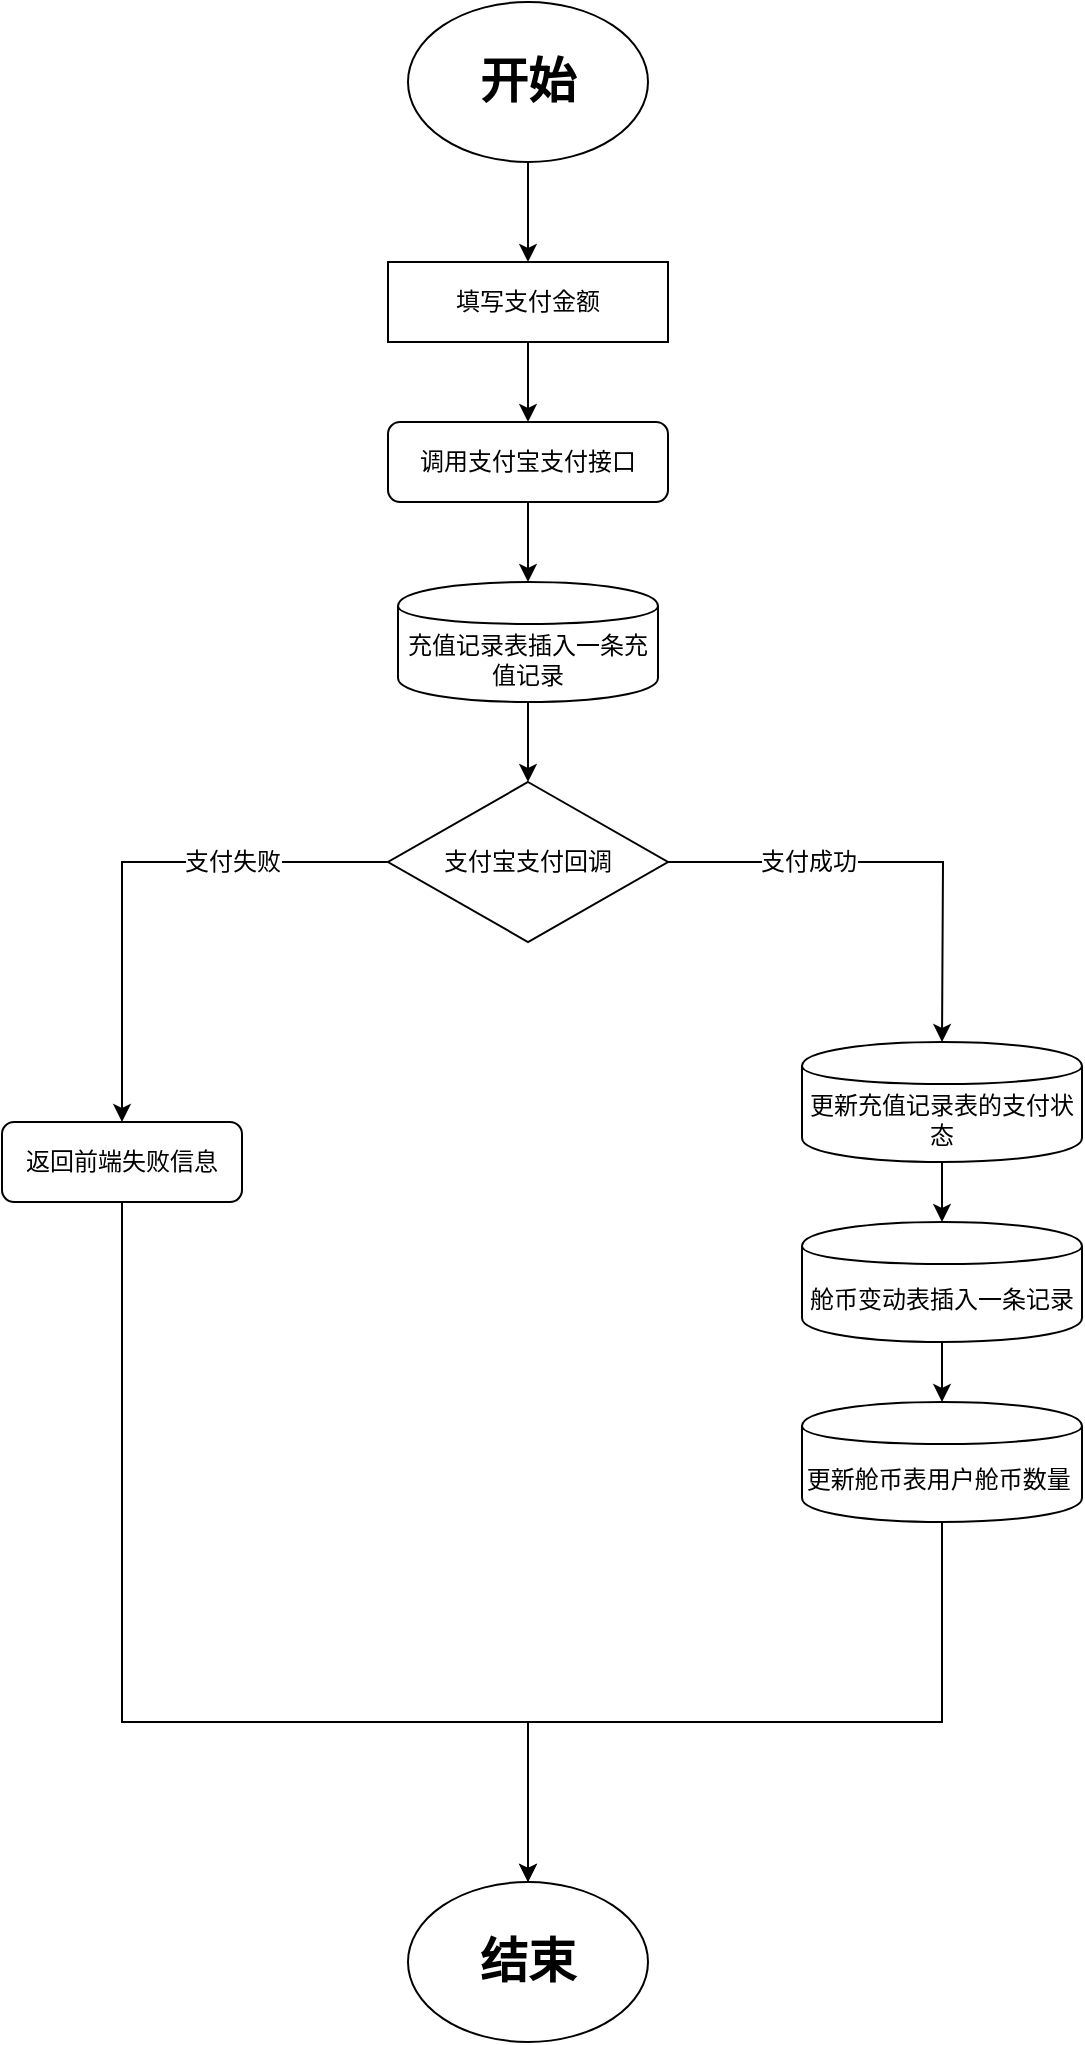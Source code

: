 <mxfile pages="1" version="11.2.2" type="github"><diagram id="JUgdhMHlbXkA-sbS5l7V" name="第 1 页"><mxGraphModel dx="1662" dy="764" grid="1" gridSize="10" guides="1" tooltips="1" connect="1" arrows="1" fold="1" page="1" pageScale="1" pageWidth="827" pageHeight="1169" math="0" shadow="0"><root><mxCell id="0"/><mxCell id="1" parent="0"/><mxCell id="sB9Lczo5f_Bt-3uSQmSt-6" value="" style="edgeStyle=orthogonalEdgeStyle;rounded=0;orthogonalLoop=1;jettySize=auto;html=1;" edge="1" parent="1" source="sB9Lczo5f_Bt-3uSQmSt-1" target="sB9Lczo5f_Bt-3uSQmSt-3"><mxGeometry relative="1" as="geometry"/></mxCell><mxCell id="sB9Lczo5f_Bt-3uSQmSt-1" value="&lt;h1&gt;开始&lt;/h1&gt;" style="ellipse;whiteSpace=wrap;html=1;" vertex="1" parent="1"><mxGeometry x="353" y="20" width="120" height="80" as="geometry"/></mxCell><mxCell id="sB9Lczo5f_Bt-3uSQmSt-8" value="" style="edgeStyle=orthogonalEdgeStyle;rounded=0;orthogonalLoop=1;jettySize=auto;html=1;" edge="1" parent="1" source="sB9Lczo5f_Bt-3uSQmSt-3" target="sB9Lczo5f_Bt-3uSQmSt-7"><mxGeometry relative="1" as="geometry"/></mxCell><mxCell id="sB9Lczo5f_Bt-3uSQmSt-3" value="填写支付金额" style="rounded=0;whiteSpace=wrap;html=1;" vertex="1" parent="1"><mxGeometry x="343" y="150" width="140" height="40" as="geometry"/></mxCell><mxCell id="sB9Lczo5f_Bt-3uSQmSt-10" value="" style="edgeStyle=orthogonalEdgeStyle;rounded=0;orthogonalLoop=1;jettySize=auto;html=1;" edge="1" parent="1" source="sB9Lczo5f_Bt-3uSQmSt-7" target="sB9Lczo5f_Bt-3uSQmSt-9"><mxGeometry relative="1" as="geometry"/></mxCell><mxCell id="sB9Lczo5f_Bt-3uSQmSt-7" value="调用支付宝支付接口" style="rounded=1;whiteSpace=wrap;html=1;" vertex="1" parent="1"><mxGeometry x="343" y="230" width="140" height="40" as="geometry"/></mxCell><mxCell id="sB9Lczo5f_Bt-3uSQmSt-15" value="" style="edgeStyle=orthogonalEdgeStyle;rounded=0;orthogonalLoop=1;jettySize=auto;html=1;" edge="1" parent="1" source="sB9Lczo5f_Bt-3uSQmSt-9"><mxGeometry relative="1" as="geometry"><mxPoint x="413" y="410" as="targetPoint"/></mxGeometry></mxCell><mxCell id="sB9Lczo5f_Bt-3uSQmSt-9" value="充值记录表插入一条充值记录" style="shape=cylinder;whiteSpace=wrap;html=1;boundedLbl=1;backgroundOutline=1;" vertex="1" parent="1"><mxGeometry x="348" y="310" width="130" height="60" as="geometry"/></mxCell><mxCell id="sB9Lczo5f_Bt-3uSQmSt-19" style="edgeStyle=orthogonalEdgeStyle;rounded=0;orthogonalLoop=1;jettySize=auto;html=1;entryX=0.5;entryY=0;entryDx=0;entryDy=0;" edge="1" parent="1" source="sB9Lczo5f_Bt-3uSQmSt-16" target="sB9Lczo5f_Bt-3uSQmSt-17"><mxGeometry relative="1" as="geometry"/></mxCell><mxCell id="sB9Lczo5f_Bt-3uSQmSt-20" value="支付失败" style="text;html=1;resizable=0;points=[];align=center;verticalAlign=middle;labelBackgroundColor=#ffffff;" vertex="1" connectable="0" parent="sB9Lczo5f_Bt-3uSQmSt-19"><mxGeometry x="-0.229" y="-1" relative="1" as="geometry"><mxPoint x="23" y="1" as="offset"/></mxGeometry></mxCell><mxCell id="sB9Lczo5f_Bt-3uSQmSt-32" style="edgeStyle=orthogonalEdgeStyle;rounded=0;orthogonalLoop=1;jettySize=auto;html=1;entryX=0.5;entryY=0;entryDx=0;entryDy=0;" edge="1" parent="1" source="sB9Lczo5f_Bt-3uSQmSt-16"><mxGeometry relative="1" as="geometry"><mxPoint x="620" y="540" as="targetPoint"/></mxGeometry></mxCell><mxCell id="sB9Lczo5f_Bt-3uSQmSt-33" value="支付成功" style="text;html=1;resizable=0;points=[];align=center;verticalAlign=middle;labelBackgroundColor=#ffffff;" vertex="1" connectable="0" parent="sB9Lczo5f_Bt-3uSQmSt-32"><mxGeometry x="-0.521" y="2" relative="1" as="geometry"><mxPoint x="15" y="2" as="offset"/></mxGeometry></mxCell><mxCell id="sB9Lczo5f_Bt-3uSQmSt-16" value="&lt;span style=&quot;white-space: normal&quot;&gt;支付宝支付回调&lt;/span&gt;" style="rhombus;whiteSpace=wrap;html=1;" vertex="1" parent="1"><mxGeometry x="343" y="410" width="140" height="80" as="geometry"/></mxCell><mxCell id="sB9Lczo5f_Bt-3uSQmSt-17" value="返回前端失败信息" style="rounded=1;whiteSpace=wrap;html=1;" vertex="1" parent="1"><mxGeometry x="150" y="580" width="120" height="40" as="geometry"/></mxCell><mxCell id="sB9Lczo5f_Bt-3uSQmSt-42" style="edgeStyle=orthogonalEdgeStyle;rounded=0;orthogonalLoop=1;jettySize=auto;html=1;exitX=0.5;exitY=1;exitDx=0;exitDy=0;" edge="1" parent="1" source="sB9Lczo5f_Bt-3uSQmSt-17" target="sB9Lczo5f_Bt-3uSQmSt-21"><mxGeometry relative="1" as="geometry"><Array as="points"><mxPoint x="210" y="880"/><mxPoint x="413" y="880"/></Array></mxGeometry></mxCell><mxCell id="sB9Lczo5f_Bt-3uSQmSt-21" value="&lt;h1&gt;结束&lt;/h1&gt;" style="ellipse;whiteSpace=wrap;html=1;" vertex="1" parent="1"><mxGeometry x="353" y="960" width="120" height="80" as="geometry"/></mxCell><mxCell id="sB9Lczo5f_Bt-3uSQmSt-38" value="" style="edgeStyle=orthogonalEdgeStyle;rounded=0;orthogonalLoop=1;jettySize=auto;html=1;" edge="1" parent="1" source="sB9Lczo5f_Bt-3uSQmSt-36" target="sB9Lczo5f_Bt-3uSQmSt-37"><mxGeometry relative="1" as="geometry"/></mxCell><mxCell id="sB9Lczo5f_Bt-3uSQmSt-36" value="更新充值记录表的支付状态" style="shape=cylinder;whiteSpace=wrap;html=1;boundedLbl=1;backgroundOutline=1;" vertex="1" parent="1"><mxGeometry x="550" y="540" width="140" height="60" as="geometry"/></mxCell><mxCell id="sB9Lczo5f_Bt-3uSQmSt-40" value="" style="edgeStyle=orthogonalEdgeStyle;rounded=0;orthogonalLoop=1;jettySize=auto;html=1;" edge="1" parent="1" source="sB9Lczo5f_Bt-3uSQmSt-37" target="sB9Lczo5f_Bt-3uSQmSt-39"><mxGeometry relative="1" as="geometry"/></mxCell><mxCell id="sB9Lczo5f_Bt-3uSQmSt-37" value="舱币变动表插入一条记录" style="shape=cylinder;whiteSpace=wrap;html=1;boundedLbl=1;backgroundOutline=1;" vertex="1" parent="1"><mxGeometry x="550" y="630" width="140" height="60" as="geometry"/></mxCell><mxCell id="sB9Lczo5f_Bt-3uSQmSt-46" style="edgeStyle=orthogonalEdgeStyle;rounded=0;orthogonalLoop=1;jettySize=auto;html=1;entryX=0.5;entryY=0;entryDx=0;entryDy=0;" edge="1" parent="1" source="sB9Lczo5f_Bt-3uSQmSt-39" target="sB9Lczo5f_Bt-3uSQmSt-21"><mxGeometry relative="1" as="geometry"><Array as="points"><mxPoint x="620" y="880"/><mxPoint x="413" y="880"/></Array></mxGeometry></mxCell><mxCell id="sB9Lczo5f_Bt-3uSQmSt-39" value="更新舱币表用户舱币数量&amp;nbsp;" style="shape=cylinder;whiteSpace=wrap;html=1;boundedLbl=1;backgroundOutline=1;" vertex="1" parent="1"><mxGeometry x="550" y="720" width="140" height="60" as="geometry"/></mxCell></root></mxGraphModel></diagram></mxfile>